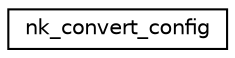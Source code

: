 digraph "Graphical Class Hierarchy"
{
 // LATEX_PDF_SIZE
  edge [fontname="Helvetica",fontsize="10",labelfontname="Helvetica",labelfontsize="10"];
  node [fontname="Helvetica",fontsize="10",shape=record];
  rankdir="LR";
  Node0 [label="nk_convert_config",height=0.2,width=0.4,color="black", fillcolor="white", style="filled",URL="$structnk__convert__config.html",tooltip=" "];
}
